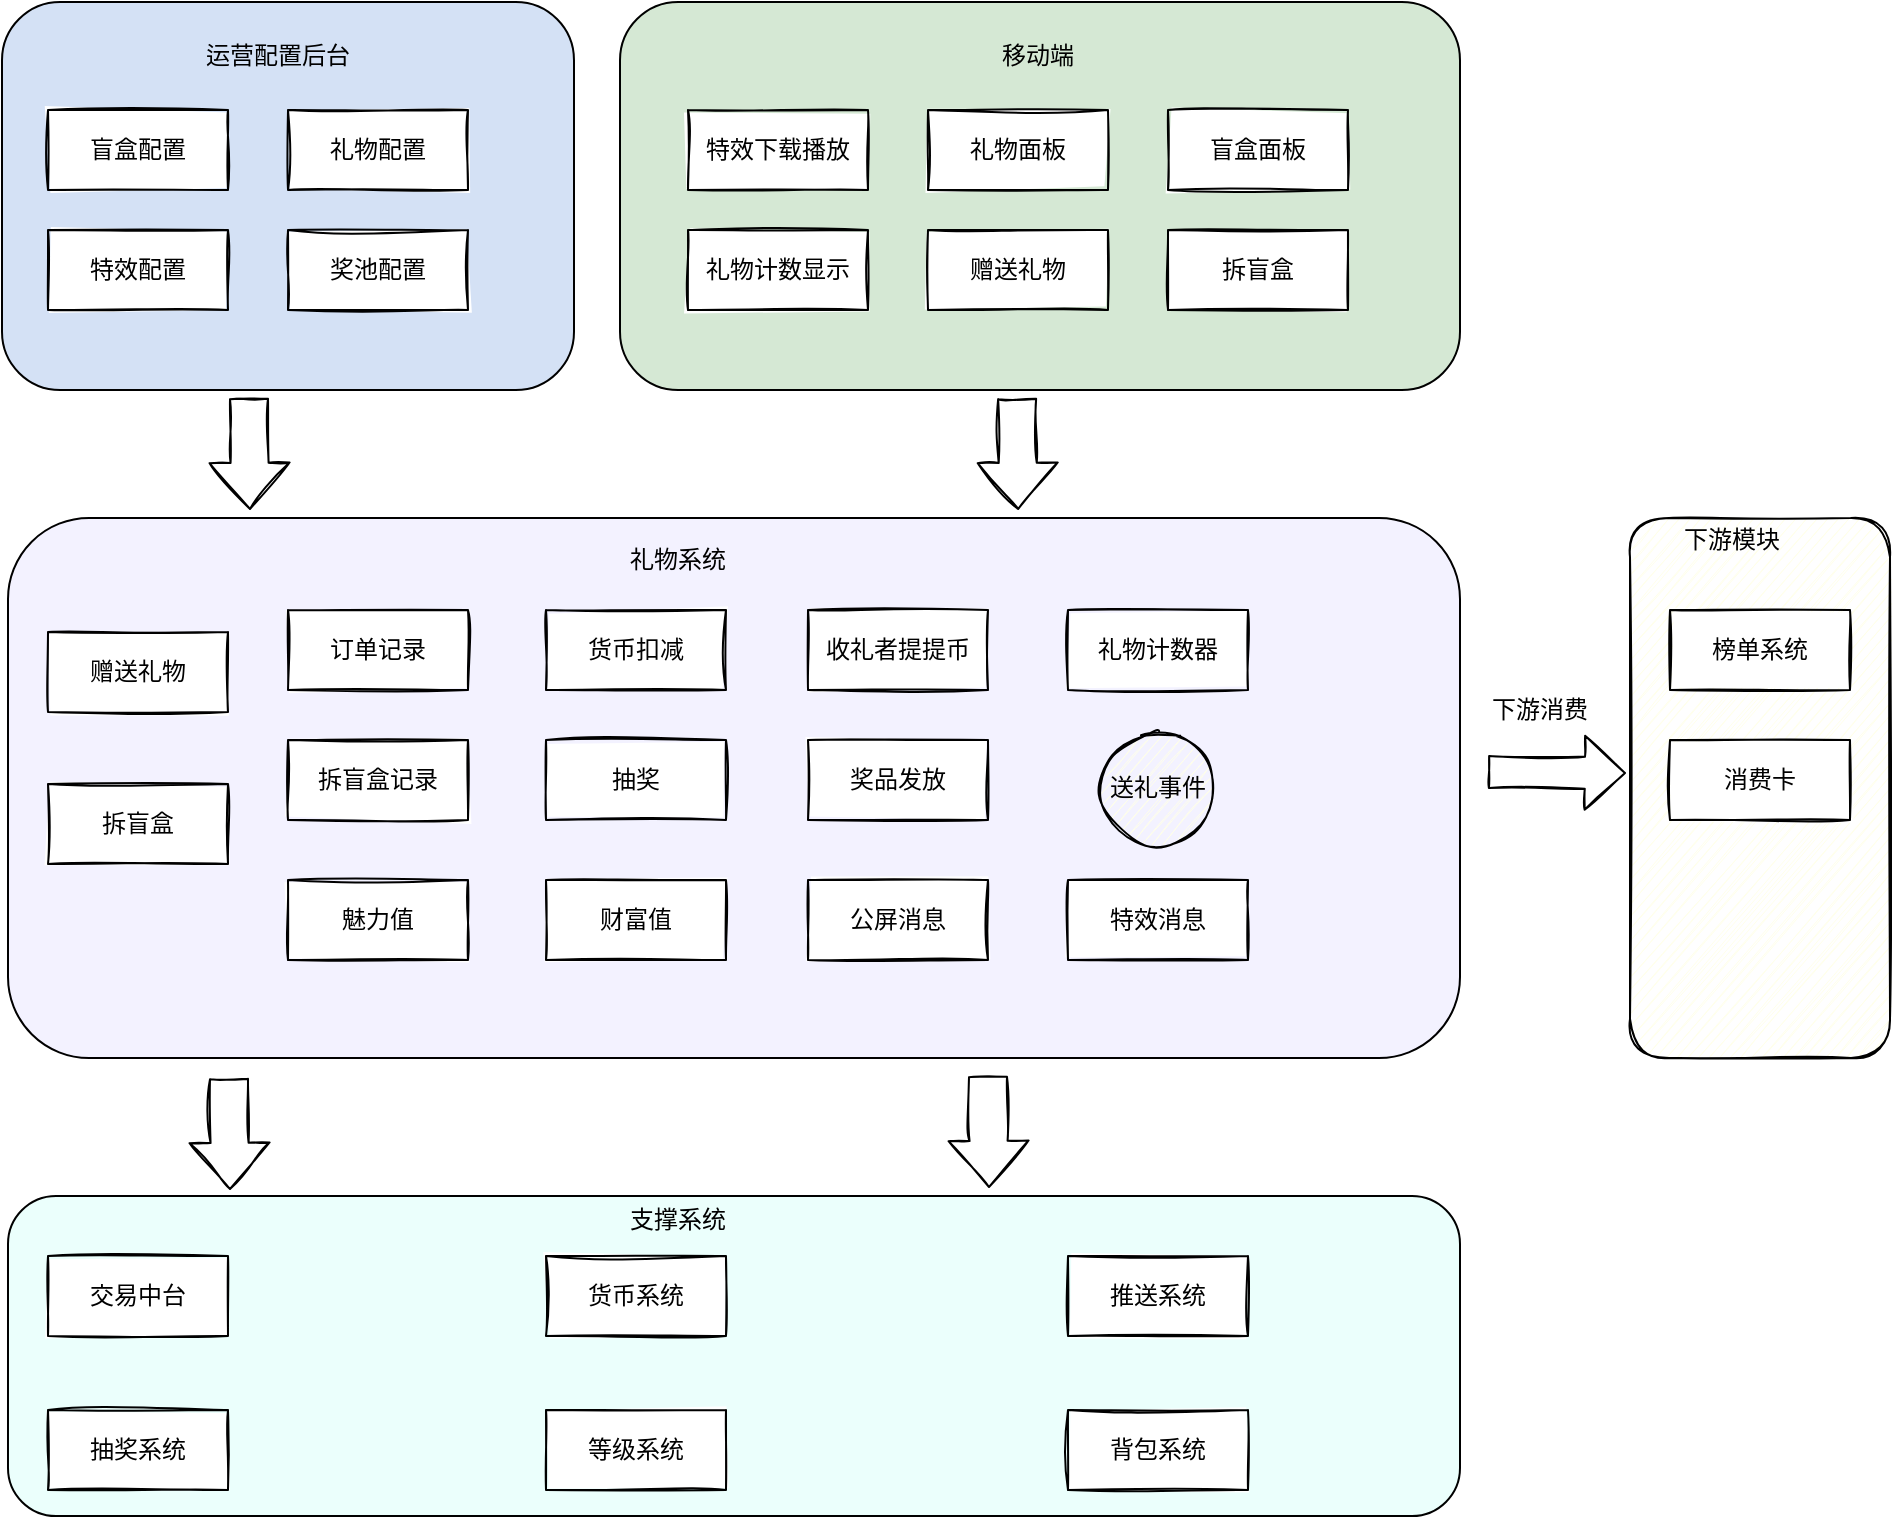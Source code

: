 <mxfile version="20.1.4" type="github">
  <diagram id="ySoRaSOqyuAaOOWpA8Ml" name="第 1 页">
    <mxGraphModel dx="1901" dy="940" grid="1" gridSize="10" guides="1" tooltips="1" connect="1" arrows="1" fold="1" page="1" pageScale="1" pageWidth="827" pageHeight="1169" math="0" shadow="0">
      <root>
        <mxCell id="0" />
        <mxCell id="1" parent="0" />
        <mxCell id="xYUBuK4ebeMNamFFutCw-1" value="" style="rounded=1;whiteSpace=wrap;html=1;sketch=0;fillColor=#D4E1F5;" vertex="1" parent="1">
          <mxGeometry x="97" y="106" width="286" height="194" as="geometry" />
        </mxCell>
        <mxCell id="xYUBuK4ebeMNamFFutCw-2" value="" style="rounded=1;whiteSpace=wrap;html=1;sketch=0;fillColor=#F3F2FF;" vertex="1" parent="1">
          <mxGeometry x="100" y="364" width="726" height="270" as="geometry" />
        </mxCell>
        <mxCell id="xYUBuK4ebeMNamFFutCw-3" value="盲盒配置" style="rounded=0;whiteSpace=wrap;html=1;sketch=1;" vertex="1" parent="1">
          <mxGeometry x="120" y="160" width="90" height="40" as="geometry" />
        </mxCell>
        <mxCell id="xYUBuK4ebeMNamFFutCw-4" value="礼物配置" style="rounded=0;whiteSpace=wrap;html=1;sketch=1;" vertex="1" parent="1">
          <mxGeometry x="240" y="160" width="90" height="40" as="geometry" />
        </mxCell>
        <mxCell id="xYUBuK4ebeMNamFFutCw-5" value="特效配置" style="rounded=0;whiteSpace=wrap;html=1;sketch=1;" vertex="1" parent="1">
          <mxGeometry x="120" y="220" width="90" height="40" as="geometry" />
        </mxCell>
        <mxCell id="xYUBuK4ebeMNamFFutCw-6" value="" style="rounded=1;whiteSpace=wrap;html=1;sketch=0;fillColor=#D5E8D4;" vertex="1" parent="1">
          <mxGeometry x="406" y="106" width="420" height="194" as="geometry" />
        </mxCell>
        <mxCell id="xYUBuK4ebeMNamFFutCw-7" value="运营配置后台" style="text;html=1;strokeColor=none;fillColor=none;align=center;verticalAlign=middle;whiteSpace=wrap;rounded=0;sketch=1;" vertex="1" parent="1">
          <mxGeometry x="190" y="118" width="90" height="30" as="geometry" />
        </mxCell>
        <mxCell id="xYUBuK4ebeMNamFFutCw-8" value="特效下载播放" style="rounded=0;whiteSpace=wrap;html=1;sketch=1;" vertex="1" parent="1">
          <mxGeometry x="440" y="160" width="90" height="40" as="geometry" />
        </mxCell>
        <mxCell id="xYUBuK4ebeMNamFFutCw-9" value="礼物面板" style="rounded=0;whiteSpace=wrap;html=1;sketch=1;" vertex="1" parent="1">
          <mxGeometry x="560" y="160" width="90" height="40" as="geometry" />
        </mxCell>
        <mxCell id="xYUBuK4ebeMNamFFutCw-10" value="拆盲盒" style="rounded=0;whiteSpace=wrap;html=1;sketch=1;" vertex="1" parent="1">
          <mxGeometry x="680" y="220" width="90" height="40" as="geometry" />
        </mxCell>
        <mxCell id="xYUBuK4ebeMNamFFutCw-11" value="盲盒面板" style="rounded=0;whiteSpace=wrap;html=1;sketch=1;" vertex="1" parent="1">
          <mxGeometry x="680" y="160" width="90" height="40" as="geometry" />
        </mxCell>
        <mxCell id="xYUBuK4ebeMNamFFutCw-12" value="赠送礼物" style="rounded=0;whiteSpace=wrap;html=1;sketch=1;" vertex="1" parent="1">
          <mxGeometry x="560" y="220" width="90" height="40" as="geometry" />
        </mxCell>
        <mxCell id="xYUBuK4ebeMNamFFutCw-13" value="礼物计数显示" style="rounded=0;whiteSpace=wrap;html=1;sketch=1;" vertex="1" parent="1">
          <mxGeometry x="440" y="220" width="90" height="40" as="geometry" />
        </mxCell>
        <mxCell id="xYUBuK4ebeMNamFFutCw-14" value="移动端" style="text;html=1;strokeColor=none;fillColor=none;align=center;verticalAlign=middle;whiteSpace=wrap;rounded=0;sketch=1;" vertex="1" parent="1">
          <mxGeometry x="570" y="118" width="90" height="30" as="geometry" />
        </mxCell>
        <mxCell id="xYUBuK4ebeMNamFFutCw-15" value="赠送礼物" style="rounded=0;whiteSpace=wrap;html=1;sketch=1;" vertex="1" parent="1">
          <mxGeometry x="120" y="421" width="90" height="40" as="geometry" />
        </mxCell>
        <mxCell id="xYUBuK4ebeMNamFFutCw-16" value="货币扣减" style="rounded=0;whiteSpace=wrap;html=1;sketch=1;" vertex="1" parent="1">
          <mxGeometry x="369" y="410" width="90" height="40" as="geometry" />
        </mxCell>
        <mxCell id="xYUBuK4ebeMNamFFutCw-17" value="订单记录" style="rounded=0;whiteSpace=wrap;html=1;sketch=1;" vertex="1" parent="1">
          <mxGeometry x="240" y="410" width="90" height="40" as="geometry" />
        </mxCell>
        <mxCell id="xYUBuK4ebeMNamFFutCw-19" value="" style="rounded=1;whiteSpace=wrap;html=1;sketch=0;fillColor=#EBFFFC;" vertex="1" parent="1">
          <mxGeometry x="100" y="703" width="726" height="160" as="geometry" />
        </mxCell>
        <mxCell id="xYUBuK4ebeMNamFFutCw-20" value="交易中台" style="rounded=0;whiteSpace=wrap;html=1;sketch=1;" vertex="1" parent="1">
          <mxGeometry x="120" y="733" width="90" height="40" as="geometry" />
        </mxCell>
        <mxCell id="xYUBuK4ebeMNamFFutCw-22" value="货币系统" style="rounded=0;whiteSpace=wrap;html=1;sketch=1;" vertex="1" parent="1">
          <mxGeometry x="369" y="733" width="90" height="40" as="geometry" />
        </mxCell>
        <mxCell id="xYUBuK4ebeMNamFFutCw-23" value="等级系统" style="rounded=0;whiteSpace=wrap;html=1;sketch=1;" vertex="1" parent="1">
          <mxGeometry x="369" y="810" width="90" height="40" as="geometry" />
        </mxCell>
        <mxCell id="xYUBuK4ebeMNamFFutCw-24" value="推送系统" style="rounded=0;whiteSpace=wrap;html=1;sketch=1;" vertex="1" parent="1">
          <mxGeometry x="630" y="733" width="90" height="40" as="geometry" />
        </mxCell>
        <mxCell id="xYUBuK4ebeMNamFFutCw-25" value="抽奖系统" style="rounded=0;whiteSpace=wrap;html=1;sketch=1;" vertex="1" parent="1">
          <mxGeometry x="120" y="810" width="90" height="40" as="geometry" />
        </mxCell>
        <mxCell id="xYUBuK4ebeMNamFFutCw-26" value="收礼者提提币" style="rounded=0;whiteSpace=wrap;html=1;sketch=1;" vertex="1" parent="1">
          <mxGeometry x="500" y="410" width="90" height="40" as="geometry" />
        </mxCell>
        <mxCell id="xYUBuK4ebeMNamFFutCw-27" value="魅力值" style="rounded=0;whiteSpace=wrap;html=1;sketch=1;" vertex="1" parent="1">
          <mxGeometry x="240" y="545" width="90" height="40" as="geometry" />
        </mxCell>
        <mxCell id="xYUBuK4ebeMNamFFutCw-28" value="财富值" style="rounded=0;whiteSpace=wrap;html=1;sketch=1;" vertex="1" parent="1">
          <mxGeometry x="369" y="545" width="90" height="40" as="geometry" />
        </mxCell>
        <mxCell id="xYUBuK4ebeMNamFFutCw-29" value="礼物计数器" style="rounded=0;whiteSpace=wrap;html=1;sketch=1;" vertex="1" parent="1">
          <mxGeometry x="630" y="410" width="90" height="40" as="geometry" />
        </mxCell>
        <mxCell id="xYUBuK4ebeMNamFFutCw-31" value="" style="rounded=1;whiteSpace=wrap;html=1;sketch=1;fillColor=#FFFFEB;" vertex="1" parent="1">
          <mxGeometry x="911" y="364" width="130" height="270" as="geometry" />
        </mxCell>
        <mxCell id="xYUBuK4ebeMNamFFutCw-32" value="榜单系统" style="rounded=0;whiteSpace=wrap;html=1;sketch=1;" vertex="1" parent="1">
          <mxGeometry x="931" y="410" width="90" height="40" as="geometry" />
        </mxCell>
        <mxCell id="xYUBuK4ebeMNamFFutCw-33" value="消费卡" style="rounded=0;whiteSpace=wrap;html=1;sketch=1;" vertex="1" parent="1">
          <mxGeometry x="931" y="475" width="90" height="40" as="geometry" />
        </mxCell>
        <mxCell id="xYUBuK4ebeMNamFFutCw-35" value="" style="shape=flexArrow;endArrow=classic;html=1;rounded=0;width=16;endSize=6.35;sketch=1;" edge="1" parent="1">
          <mxGeometry width="50" height="50" relative="1" as="geometry">
            <mxPoint x="840" y="491" as="sourcePoint" />
            <mxPoint x="909" y="491.5" as="targetPoint" />
          </mxGeometry>
        </mxCell>
        <mxCell id="xYUBuK4ebeMNamFFutCw-37" value="公屏消息" style="rounded=0;whiteSpace=wrap;html=1;sketch=1;" vertex="1" parent="1">
          <mxGeometry x="500" y="545" width="90" height="40" as="geometry" />
        </mxCell>
        <mxCell id="xYUBuK4ebeMNamFFutCw-38" value="特效消息" style="rounded=0;whiteSpace=wrap;html=1;sketch=1;" vertex="1" parent="1">
          <mxGeometry x="630" y="545" width="90" height="40" as="geometry" />
        </mxCell>
        <mxCell id="xYUBuK4ebeMNamFFutCw-39" value="拆盲盒" style="rounded=0;whiteSpace=wrap;html=1;sketch=1;" vertex="1" parent="1">
          <mxGeometry x="120" y="497" width="90" height="40" as="geometry" />
        </mxCell>
        <mxCell id="xYUBuK4ebeMNamFFutCw-41" value="抽奖" style="rounded=0;whiteSpace=wrap;html=1;sketch=1;" vertex="1" parent="1">
          <mxGeometry x="369" y="475" width="90" height="40" as="geometry" />
        </mxCell>
        <mxCell id="xYUBuK4ebeMNamFFutCw-42" value="背包系统" style="rounded=0;whiteSpace=wrap;html=1;sketch=1;" vertex="1" parent="1">
          <mxGeometry x="630" y="810" width="90" height="40" as="geometry" />
        </mxCell>
        <mxCell id="xYUBuK4ebeMNamFFutCw-43" value="奖品发放" style="rounded=0;whiteSpace=wrap;html=1;sketch=1;" vertex="1" parent="1">
          <mxGeometry x="500" y="475" width="90" height="40" as="geometry" />
        </mxCell>
        <mxCell id="xYUBuK4ebeMNamFFutCw-44" value="下游消费" style="text;html=1;strokeColor=none;fillColor=none;align=center;verticalAlign=middle;whiteSpace=wrap;rounded=0;sketch=1;" vertex="1" parent="1">
          <mxGeometry x="821" y="445" width="90" height="30" as="geometry" />
        </mxCell>
        <mxCell id="xYUBuK4ebeMNamFFutCw-47" value="拆盲盒记录" style="rounded=0;whiteSpace=wrap;html=1;sketch=1;" vertex="1" parent="1">
          <mxGeometry x="240" y="475" width="90" height="40" as="geometry" />
        </mxCell>
        <mxCell id="xYUBuK4ebeMNamFFutCw-49" value="" style="shape=flexArrow;endArrow=classic;html=1;rounded=0;width=19;endSize=7.36;sketch=1;" edge="1" parent="1">
          <mxGeometry width="50" height="50" relative="1" as="geometry">
            <mxPoint x="604.57" y="304" as="sourcePoint" />
            <mxPoint x="605.07" y="360" as="targetPoint" />
          </mxGeometry>
        </mxCell>
        <mxCell id="xYUBuK4ebeMNamFFutCw-50" value="" style="shape=flexArrow;endArrow=classic;html=1;rounded=0;width=19;endSize=7.36;sketch=1;" edge="1" parent="1">
          <mxGeometry width="50" height="50" relative="1" as="geometry">
            <mxPoint x="220.5" y="304" as="sourcePoint" />
            <mxPoint x="221" y="360" as="targetPoint" />
          </mxGeometry>
        </mxCell>
        <mxCell id="xYUBuK4ebeMNamFFutCw-51" value="礼物系统" style="text;html=1;strokeColor=none;fillColor=none;align=center;verticalAlign=middle;whiteSpace=wrap;rounded=0;sketch=1;" vertex="1" parent="1">
          <mxGeometry x="390" y="370" width="90" height="30" as="geometry" />
        </mxCell>
        <mxCell id="xYUBuK4ebeMNamFFutCw-53" value="支撑系统" style="text;html=1;strokeColor=none;fillColor=none;align=center;verticalAlign=middle;whiteSpace=wrap;rounded=0;sketch=1;" vertex="1" parent="1">
          <mxGeometry x="390" y="700" width="90" height="30" as="geometry" />
        </mxCell>
        <mxCell id="xYUBuK4ebeMNamFFutCw-55" value="下游模块" style="text;html=1;strokeColor=none;fillColor=none;align=center;verticalAlign=middle;whiteSpace=wrap;rounded=0;sketch=1;" vertex="1" parent="1">
          <mxGeometry x="917" y="360" width="90" height="30" as="geometry" />
        </mxCell>
        <mxCell id="xYUBuK4ebeMNamFFutCw-56" value="" style="shape=flexArrow;endArrow=classic;html=1;rounded=0;width=19;endSize=7.36;sketch=1;" edge="1" parent="1">
          <mxGeometry width="50" height="50" relative="1" as="geometry">
            <mxPoint x="210.5" y="644" as="sourcePoint" />
            <mxPoint x="211" y="700" as="targetPoint" />
          </mxGeometry>
        </mxCell>
        <mxCell id="xYUBuK4ebeMNamFFutCw-57" value="" style="shape=flexArrow;endArrow=classic;html=1;rounded=0;width=19;endSize=7.36;sketch=1;" edge="1" parent="1">
          <mxGeometry width="50" height="50" relative="1" as="geometry">
            <mxPoint x="590" y="643" as="sourcePoint" />
            <mxPoint x="590.5" y="699" as="targetPoint" />
          </mxGeometry>
        </mxCell>
        <mxCell id="xYUBuK4ebeMNamFFutCw-58" value="送礼事件" style="ellipse;whiteSpace=wrap;html=1;aspect=fixed;sketch=1;fillColor=#FFFFEB;" vertex="1" parent="1">
          <mxGeometry x="645" y="469" width="60" height="60" as="geometry" />
        </mxCell>
        <mxCell id="xYUBuK4ebeMNamFFutCw-59" value="奖池配置" style="rounded=0;whiteSpace=wrap;html=1;sketch=1;" vertex="1" parent="1">
          <mxGeometry x="240" y="220" width="90" height="40" as="geometry" />
        </mxCell>
      </root>
    </mxGraphModel>
  </diagram>
</mxfile>
